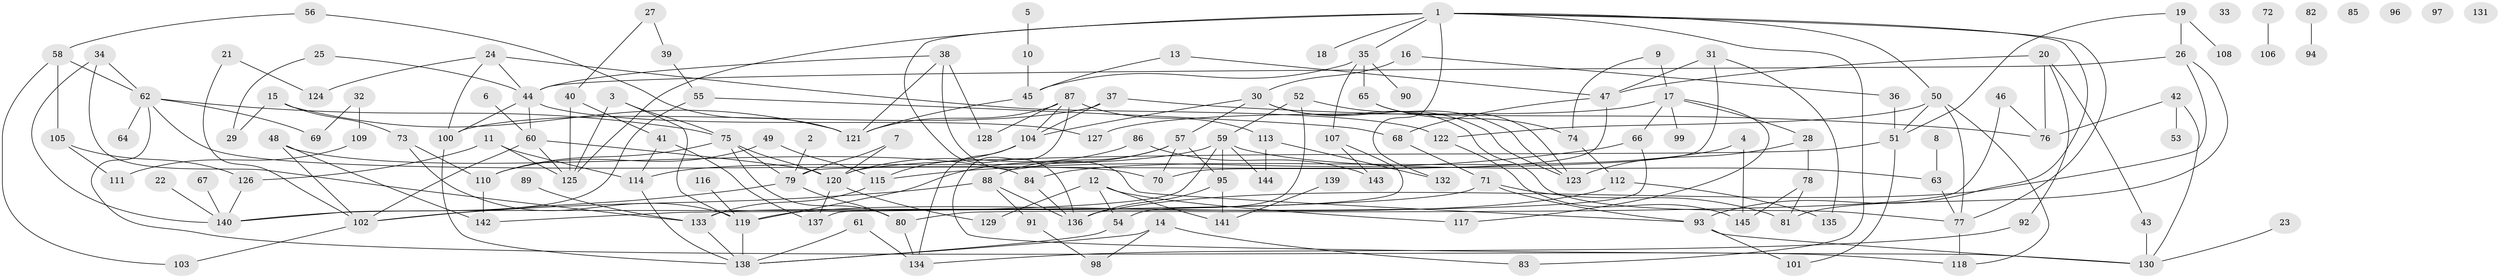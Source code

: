 // Generated by graph-tools (version 1.1) at 2025/49/03/09/25 03:49:09]
// undirected, 145 vertices, 218 edges
graph export_dot {
graph [start="1"]
  node [color=gray90,style=filled];
  1;
  2;
  3;
  4;
  5;
  6;
  7;
  8;
  9;
  10;
  11;
  12;
  13;
  14;
  15;
  16;
  17;
  18;
  19;
  20;
  21;
  22;
  23;
  24;
  25;
  26;
  27;
  28;
  29;
  30;
  31;
  32;
  33;
  34;
  35;
  36;
  37;
  38;
  39;
  40;
  41;
  42;
  43;
  44;
  45;
  46;
  47;
  48;
  49;
  50;
  51;
  52;
  53;
  54;
  55;
  56;
  57;
  58;
  59;
  60;
  61;
  62;
  63;
  64;
  65;
  66;
  67;
  68;
  69;
  70;
  71;
  72;
  73;
  74;
  75;
  76;
  77;
  78;
  79;
  80;
  81;
  82;
  83;
  84;
  85;
  86;
  87;
  88;
  89;
  90;
  91;
  92;
  93;
  94;
  95;
  96;
  97;
  98;
  99;
  100;
  101;
  102;
  103;
  104;
  105;
  106;
  107;
  108;
  109;
  110;
  111;
  112;
  113;
  114;
  115;
  116;
  117;
  118;
  119;
  120;
  121;
  122;
  123;
  124;
  125;
  126;
  127;
  128;
  129;
  130;
  131;
  132;
  133;
  134;
  135;
  136;
  137;
  138;
  139;
  140;
  141;
  142;
  143;
  144;
  145;
  1 -- 18;
  1 -- 35;
  1 -- 50;
  1 -- 77;
  1 -- 83;
  1 -- 93;
  1 -- 125;
  1 -- 132;
  1 -- 136;
  2 -- 79;
  3 -- 75;
  3 -- 119;
  3 -- 125;
  4 -- 84;
  4 -- 145;
  5 -- 10;
  6 -- 60;
  7 -- 79;
  7 -- 120;
  8 -- 63;
  9 -- 17;
  9 -- 74;
  10 -- 45;
  11 -- 114;
  11 -- 125;
  11 -- 126;
  12 -- 54;
  12 -- 117;
  12 -- 129;
  12 -- 141;
  13 -- 45;
  13 -- 47;
  14 -- 83;
  14 -- 98;
  14 -- 138;
  15 -- 29;
  15 -- 73;
  15 -- 121;
  16 -- 30;
  16 -- 36;
  17 -- 28;
  17 -- 66;
  17 -- 99;
  17 -- 117;
  17 -- 127;
  19 -- 26;
  19 -- 51;
  19 -- 108;
  20 -- 43;
  20 -- 47;
  20 -- 76;
  20 -- 92;
  21 -- 102;
  21 -- 124;
  22 -- 140;
  23 -- 130;
  24 -- 44;
  24 -- 100;
  24 -- 122;
  24 -- 124;
  25 -- 29;
  25 -- 44;
  26 -- 44;
  26 -- 81;
  26 -- 136;
  27 -- 39;
  27 -- 40;
  28 -- 78;
  28 -- 123;
  30 -- 57;
  30 -- 77;
  30 -- 104;
  30 -- 123;
  31 -- 47;
  31 -- 79;
  31 -- 135;
  32 -- 69;
  32 -- 109;
  34 -- 62;
  34 -- 133;
  34 -- 140;
  35 -- 45;
  35 -- 65;
  35 -- 90;
  35 -- 107;
  36 -- 51;
  37 -- 76;
  37 -- 100;
  37 -- 104;
  38 -- 44;
  38 -- 93;
  38 -- 121;
  38 -- 128;
  39 -- 55;
  40 -- 41;
  40 -- 125;
  41 -- 114;
  41 -- 137;
  42 -- 53;
  42 -- 76;
  42 -- 130;
  43 -- 130;
  44 -- 60;
  44 -- 100;
  44 -- 127;
  45 -- 121;
  46 -- 76;
  46 -- 80;
  47 -- 68;
  47 -- 70;
  48 -- 84;
  48 -- 102;
  48 -- 142;
  49 -- 110;
  49 -- 115;
  50 -- 51;
  50 -- 77;
  50 -- 118;
  50 -- 122;
  51 -- 101;
  51 -- 120;
  52 -- 54;
  52 -- 59;
  52 -- 123;
  54 -- 138;
  55 -- 68;
  55 -- 140;
  56 -- 58;
  56 -- 121;
  57 -- 70;
  57 -- 88;
  57 -- 95;
  57 -- 119;
  58 -- 62;
  58 -- 103;
  58 -- 105;
  59 -- 63;
  59 -- 95;
  59 -- 114;
  59 -- 142;
  59 -- 144;
  60 -- 102;
  60 -- 120;
  60 -- 125;
  61 -- 134;
  61 -- 138;
  62 -- 64;
  62 -- 69;
  62 -- 70;
  62 -- 75;
  62 -- 118;
  63 -- 77;
  65 -- 74;
  65 -- 123;
  66 -- 115;
  66 -- 137;
  67 -- 140;
  68 -- 71;
  71 -- 81;
  71 -- 93;
  71 -- 140;
  72 -- 106;
  73 -- 110;
  73 -- 119;
  74 -- 112;
  75 -- 79;
  75 -- 80;
  75 -- 110;
  75 -- 120;
  77 -- 118;
  78 -- 81;
  78 -- 145;
  79 -- 80;
  79 -- 102;
  80 -- 134;
  82 -- 94;
  84 -- 136;
  86 -- 120;
  86 -- 143;
  87 -- 104;
  87 -- 113;
  87 -- 121;
  87 -- 128;
  87 -- 130;
  88 -- 91;
  88 -- 102;
  88 -- 136;
  89 -- 133;
  91 -- 98;
  92 -- 134;
  93 -- 101;
  93 -- 130;
  95 -- 136;
  95 -- 141;
  100 -- 138;
  102 -- 103;
  104 -- 115;
  104 -- 134;
  105 -- 111;
  105 -- 126;
  107 -- 133;
  107 -- 143;
  109 -- 111;
  110 -- 142;
  112 -- 119;
  112 -- 135;
  113 -- 132;
  113 -- 144;
  114 -- 138;
  115 -- 133;
  116 -- 119;
  119 -- 138;
  120 -- 129;
  120 -- 137;
  122 -- 145;
  126 -- 140;
  133 -- 138;
  139 -- 141;
}

